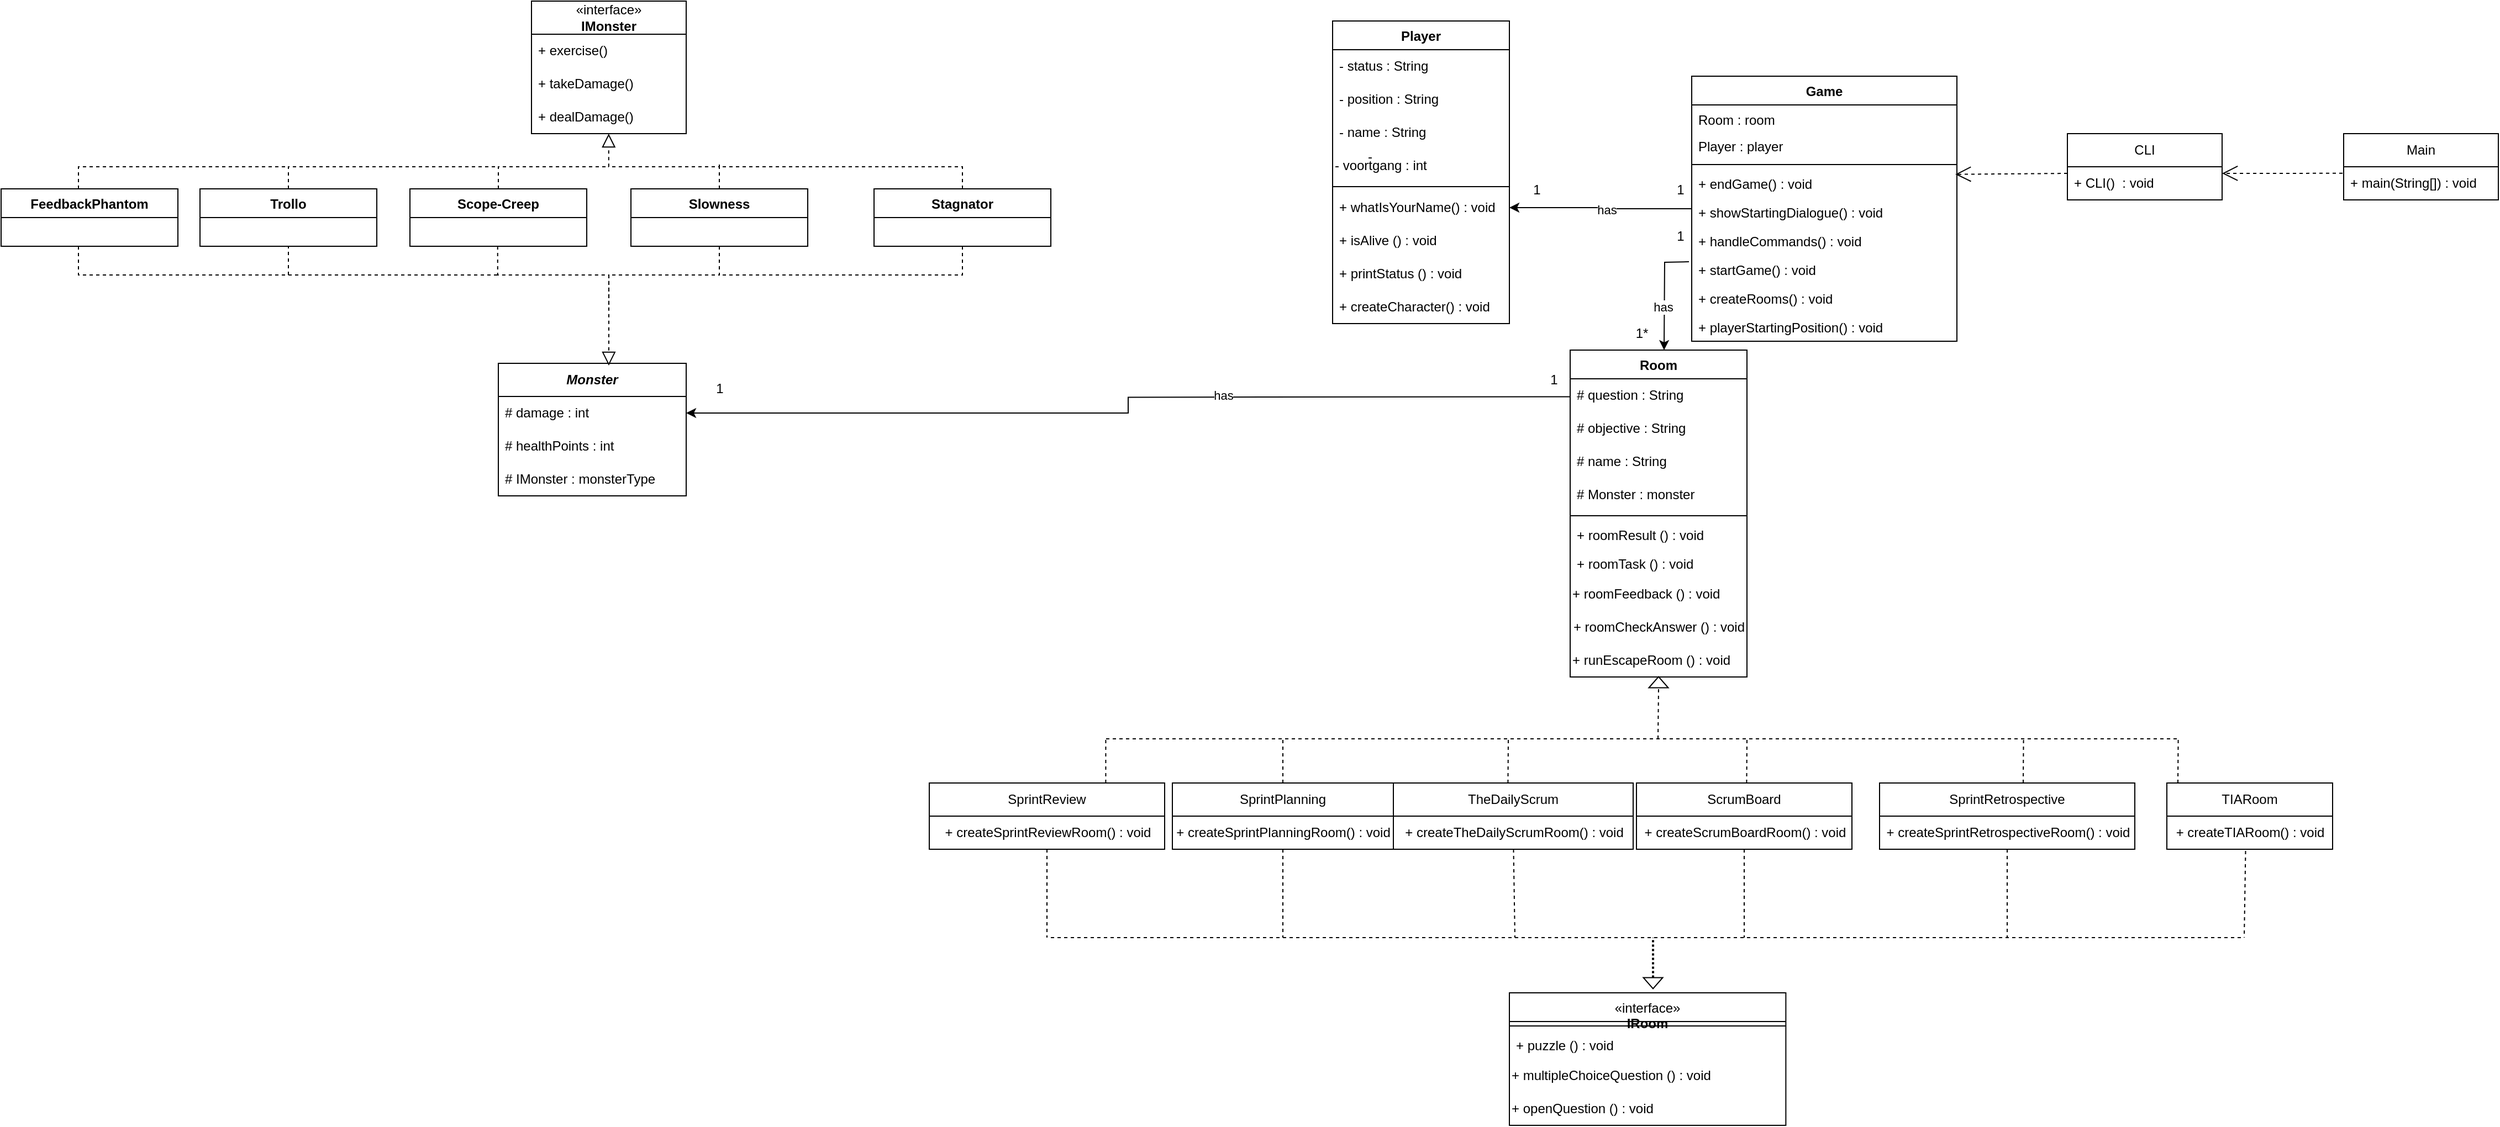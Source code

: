 <mxfile version="27.0.5">
  <diagram name="Pagina-1" id="VtSOnzUudd8y9Q925H_b">
    <mxGraphModel dx="2652" dy="524" grid="1" gridSize="10" guides="1" tooltips="1" connect="1" arrows="0" fold="1" page="1" pageScale="1" pageWidth="827" pageHeight="1169" math="0" shadow="0">
      <root>
        <mxCell id="0" />
        <mxCell id="1" parent="0" />
        <mxCell id="6Pc4zNMwK0PTYb1fQGmR-7" style="edgeStyle=orthogonalEdgeStyle;rounded=0;orthogonalLoop=1;jettySize=auto;html=1;entryX=0.5;entryY=0;entryDx=0;entryDy=0;" parent="1" edge="1">
          <mxGeometry relative="1" as="geometry">
            <mxPoint x="497.5" y="308" as="sourcePoint" />
            <mxPoint x="475" y="388" as="targetPoint" />
          </mxGeometry>
        </mxCell>
        <mxCell id="6Pc4zNMwK0PTYb1fQGmR-8" value="has" style="edgeLabel;html=1;align=center;verticalAlign=middle;resizable=0;points=[];" parent="6Pc4zNMwK0PTYb1fQGmR-7" connectable="0" vertex="1">
          <mxGeometry x="0.227" y="-1" relative="1" as="geometry">
            <mxPoint as="offset" />
          </mxGeometry>
        </mxCell>
        <mxCell id="M6G93N48oKEUmMncm_Kz-9" value="SprintPlanning" style="swimlane;fontStyle=0;childLayout=stackLayout;horizontal=1;startSize=30;horizontalStack=0;resizeParent=1;resizeParentMax=0;resizeLast=0;collapsible=1;marginBottom=0;whiteSpace=wrap;html=1;" parent="1" vertex="1">
          <mxGeometry x="30" y="780" width="200" height="60" as="geometry" />
        </mxCell>
        <mxCell id="nQ_9CxwabLZdQiVAgjJg-39" style="edgeStyle=none;rounded=0;orthogonalLoop=1;jettySize=auto;html=1;endArrow=none;startFill=0;dashed=1;" parent="M6G93N48oKEUmMncm_Kz-9" source="6Pc4zNMwK0PTYb1fQGmR-15" edge="1">
          <mxGeometry relative="1" as="geometry">
            <mxPoint x="100" y="140" as="targetPoint" />
          </mxGeometry>
        </mxCell>
        <mxCell id="6Pc4zNMwK0PTYb1fQGmR-15" value="+ createSprintPlanningRoom() : void" style="text;html=1;align=center;verticalAlign=middle;resizable=0;points=[];autosize=1;strokeColor=none;fillColor=none;" parent="M6G93N48oKEUmMncm_Kz-9" vertex="1">
          <mxGeometry y="30" width="200" height="30" as="geometry" />
        </mxCell>
        <mxCell id="M6G93N48oKEUmMncm_Kz-13" value="TheDailyScrum" style="swimlane;fontStyle=0;childLayout=stackLayout;horizontal=1;startSize=30;horizontalStack=0;resizeParent=1;resizeParentMax=0;resizeLast=0;collapsible=1;marginBottom=0;whiteSpace=wrap;html=1;" parent="1" vertex="1">
          <mxGeometry x="230" y="780" width="217" height="60" as="geometry" />
        </mxCell>
        <mxCell id="nQ_9CxwabLZdQiVAgjJg-40" style="edgeStyle=none;rounded=0;orthogonalLoop=1;jettySize=auto;html=1;endArrow=none;startFill=0;dashed=1;" parent="M6G93N48oKEUmMncm_Kz-13" source="6Pc4zNMwK0PTYb1fQGmR-14" edge="1">
          <mxGeometry relative="1" as="geometry">
            <mxPoint x="110" y="140" as="targetPoint" />
          </mxGeometry>
        </mxCell>
        <mxCell id="6Pc4zNMwK0PTYb1fQGmR-14" value="+ createTheDailyScrumRoom() : void" style="text;html=1;align=center;verticalAlign=middle;resizable=0;points=[];autosize=1;strokeColor=none;fillColor=none;" parent="M6G93N48oKEUmMncm_Kz-13" vertex="1">
          <mxGeometry y="30" width="217" height="30" as="geometry" />
        </mxCell>
        <mxCell id="9scA3aUVWG3uccepCGxa-4" value="«interface»&lt;br&gt;&lt;b&gt;IMonster&lt;/b&gt;" style="swimlane;fontStyle=0;childLayout=stackLayout;horizontal=1;startSize=30;horizontalStack=0;resizeParent=1;resizeParentMax=0;resizeLast=0;collapsible=1;marginBottom=0;whiteSpace=wrap;html=1;" parent="1" vertex="1">
          <mxGeometry x="-550" y="72" width="140" height="120" as="geometry" />
        </mxCell>
        <mxCell id="9scA3aUVWG3uccepCGxa-22" value="+ exercise()" style="text;strokeColor=none;fillColor=none;align=left;verticalAlign=middle;spacingLeft=4;spacingRight=4;overflow=hidden;points=[[0,0.5],[1,0.5]];portConstraint=eastwest;rotatable=0;whiteSpace=wrap;html=1;" parent="9scA3aUVWG3uccepCGxa-4" vertex="1">
          <mxGeometry y="30" width="140" height="30" as="geometry" />
        </mxCell>
        <mxCell id="9scA3aUVWG3uccepCGxa-23" value="+ takeDamage()" style="text;strokeColor=none;fillColor=none;align=left;verticalAlign=middle;spacingLeft=4;spacingRight=4;overflow=hidden;points=[[0,0.5],[1,0.5]];portConstraint=eastwest;rotatable=0;whiteSpace=wrap;html=1;" parent="9scA3aUVWG3uccepCGxa-4" vertex="1">
          <mxGeometry y="60" width="140" height="30" as="geometry" />
        </mxCell>
        <mxCell id="9scA3aUVWG3uccepCGxa-5" value="+ dealDamage()" style="text;strokeColor=none;fillColor=none;align=left;verticalAlign=middle;spacingLeft=4;spacingRight=4;overflow=hidden;points=[[0,0.5],[1,0.5]];portConstraint=eastwest;rotatable=0;whiteSpace=wrap;html=1;" parent="9scA3aUVWG3uccepCGxa-4" vertex="1">
          <mxGeometry y="90" width="140" height="30" as="geometry" />
        </mxCell>
        <mxCell id="M6G93N48oKEUmMncm_Kz-17" value="ScrumBoard" style="swimlane;fontStyle=0;childLayout=stackLayout;horizontal=1;startSize=30;horizontalStack=0;resizeParent=1;resizeParentMax=0;resizeLast=0;collapsible=1;marginBottom=0;whiteSpace=wrap;html=1;" parent="1" vertex="1">
          <mxGeometry x="450" y="780" width="195" height="60" as="geometry" />
        </mxCell>
        <mxCell id="nQ_9CxwabLZdQiVAgjJg-41" style="edgeStyle=none;rounded=0;orthogonalLoop=1;jettySize=auto;html=1;endArrow=none;startFill=0;dashed=1;" parent="M6G93N48oKEUmMncm_Kz-17" source="6Pc4zNMwK0PTYb1fQGmR-18" edge="1">
          <mxGeometry relative="1" as="geometry">
            <mxPoint x="97.5" y="140" as="targetPoint" />
          </mxGeometry>
        </mxCell>
        <mxCell id="6Pc4zNMwK0PTYb1fQGmR-18" value="+ createScrumBoardRoom() : void" style="text;html=1;align=center;verticalAlign=middle;resizable=0;points=[];autosize=1;strokeColor=none;fillColor=none;" parent="M6G93N48oKEUmMncm_Kz-17" vertex="1">
          <mxGeometry y="30" width="195" height="30" as="geometry" />
        </mxCell>
        <mxCell id="VnZpemMuC8JmzGTFe74j-5" value="TIARoom" style="swimlane;fontStyle=0;childLayout=stackLayout;horizontal=1;startSize=30;horizontalStack=0;resizeParent=1;resizeParentMax=0;resizeLast=0;collapsible=1;marginBottom=0;whiteSpace=wrap;html=1;" parent="1" vertex="1">
          <mxGeometry x="930" y="780" width="150" height="60" as="geometry" />
        </mxCell>
        <mxCell id="nQ_9CxwabLZdQiVAgjJg-43" style="edgeStyle=none;rounded=0;orthogonalLoop=1;jettySize=auto;html=1;dashed=1;endArrow=none;startFill=0;exitX=0.475;exitY=1.051;exitDx=0;exitDy=0;exitPerimeter=0;" parent="VnZpemMuC8JmzGTFe74j-5" source="6Pc4zNMwK0PTYb1fQGmR-16" edge="1">
          <mxGeometry relative="1" as="geometry">
            <mxPoint x="70" y="140" as="targetPoint" />
          </mxGeometry>
        </mxCell>
        <mxCell id="6Pc4zNMwK0PTYb1fQGmR-16" value="+ createTIARoom() : void" style="text;html=1;align=center;verticalAlign=middle;resizable=0;points=[];autosize=1;strokeColor=none;fillColor=none;" parent="VnZpemMuC8JmzGTFe74j-5" vertex="1">
          <mxGeometry y="30" width="150" height="30" as="geometry" />
        </mxCell>
        <mxCell id="M6G93N48oKEUmMncm_Kz-34" value="" style="endArrow=none;html=1;rounded=0;dashed=1;" parent="1" edge="1">
          <mxGeometry width="50" height="50" relative="1" as="geometry">
            <mxPoint x="333.71" y="780" as="sourcePoint" />
            <mxPoint x="334" y="740" as="targetPoint" />
          </mxGeometry>
        </mxCell>
        <mxCell id="M6G93N48oKEUmMncm_Kz-21" value="SprintReview" style="swimlane;fontStyle=0;childLayout=stackLayout;horizontal=1;startSize=30;horizontalStack=0;resizeParent=1;resizeParentMax=0;resizeLast=0;collapsible=1;marginBottom=0;whiteSpace=wrap;html=1;" parent="1" vertex="1">
          <mxGeometry x="-190" y="780" width="213" height="60" as="geometry" />
        </mxCell>
        <mxCell id="nQ_9CxwabLZdQiVAgjJg-38" style="edgeStyle=none;rounded=0;orthogonalLoop=1;jettySize=auto;html=1;dashed=1;endArrow=none;startFill=0;" parent="M6G93N48oKEUmMncm_Kz-21" source="6Pc4zNMwK0PTYb1fQGmR-12" edge="1">
          <mxGeometry relative="1" as="geometry">
            <mxPoint x="106.5" y="140" as="targetPoint" />
          </mxGeometry>
        </mxCell>
        <mxCell id="6Pc4zNMwK0PTYb1fQGmR-12" value="+ createSprintReviewRoom() : void" style="text;html=1;align=center;verticalAlign=middle;resizable=0;points=[];autosize=1;strokeColor=none;fillColor=none;" parent="M6G93N48oKEUmMncm_Kz-21" vertex="1">
          <mxGeometry y="30" width="213" height="30" as="geometry" />
        </mxCell>
        <mxCell id="M6G93N48oKEUmMncm_Kz-35" value="" style="endArrow=none;html=1;rounded=0;dashed=1;" parent="1" edge="1">
          <mxGeometry width="50" height="50" relative="1" as="geometry">
            <mxPoint x="549.71" y="780" as="sourcePoint" />
            <mxPoint x="550" y="740" as="targetPoint" />
          </mxGeometry>
        </mxCell>
        <mxCell id="M6G93N48oKEUmMncm_Kz-25" value="SprintRetrospective" style="swimlane;fontStyle=0;childLayout=stackLayout;horizontal=1;startSize=30;horizontalStack=0;resizeParent=1;resizeParentMax=0;resizeLast=0;collapsible=1;marginBottom=0;whiteSpace=wrap;html=1;" parent="1" vertex="1">
          <mxGeometry x="670" y="780" width="231" height="60" as="geometry" />
        </mxCell>
        <mxCell id="nQ_9CxwabLZdQiVAgjJg-42" style="edgeStyle=none;rounded=0;orthogonalLoop=1;jettySize=auto;html=1;dashed=1;endArrow=none;startFill=0;" parent="M6G93N48oKEUmMncm_Kz-25" source="6Pc4zNMwK0PTYb1fQGmR-17" edge="1">
          <mxGeometry relative="1" as="geometry">
            <mxPoint x="115.5" y="140" as="targetPoint" />
          </mxGeometry>
        </mxCell>
        <mxCell id="6Pc4zNMwK0PTYb1fQGmR-17" value="+ createSprintRetrospectiveRoom() : void" style="text;html=1;align=center;verticalAlign=middle;resizable=0;points=[];autosize=1;strokeColor=none;fillColor=none;" parent="M6G93N48oKEUmMncm_Kz-25" vertex="1">
          <mxGeometry y="30" width="231" height="30" as="geometry" />
        </mxCell>
        <mxCell id="M6G93N48oKEUmMncm_Kz-36" value="" style="endArrow=none;html=1;rounded=0;dashed=1;" parent="1" edge="1">
          <mxGeometry width="50" height="50" relative="1" as="geometry">
            <mxPoint x="130" y="780" as="sourcePoint" />
            <mxPoint x="130" y="740" as="targetPoint" />
          </mxGeometry>
        </mxCell>
        <mxCell id="M6G93N48oKEUmMncm_Kz-37" value="" style="endArrow=none;html=1;rounded=0;dashed=1;" parent="1" edge="1">
          <mxGeometry width="50" height="50" relative="1" as="geometry">
            <mxPoint x="-30.29" y="780" as="sourcePoint" />
            <mxPoint x="-30.29" y="740" as="targetPoint" />
          </mxGeometry>
        </mxCell>
        <mxCell id="9scA3aUVWG3uccepCGxa-24" style="edgeStyle=orthogonalEdgeStyle;rounded=0;orthogonalLoop=1;jettySize=auto;html=1;exitX=0.5;exitY=0;exitDx=0;exitDy=0;endArrow=block;endFill=0;dashed=1;strokeWidth=1;endSize=10;entryX=0.499;entryY=1;entryDx=0;entryDy=0;entryPerimeter=0;" parent="1" source="9scA3aUVWG3uccepCGxa-17" target="9scA3aUVWG3uccepCGxa-5" edge="1">
          <mxGeometry relative="1" as="geometry">
            <mxPoint x="-480" y="202" as="targetPoint" />
            <Array as="points">
              <mxPoint x="-380" y="222" />
              <mxPoint x="-480" y="222" />
            </Array>
          </mxGeometry>
        </mxCell>
        <mxCell id="9scA3aUVWG3uccepCGxa-39" style="edgeStyle=orthogonalEdgeStyle;rounded=0;orthogonalLoop=1;jettySize=auto;html=1;exitX=0.5;exitY=1;exitDx=0;exitDy=0;endArrow=none;startFill=0;dashed=1;" parent="1" source="9scA3aUVWG3uccepCGxa-17" edge="1">
          <mxGeometry relative="1" as="geometry">
            <mxPoint x="-480" y="350" as="targetPoint" />
            <Array as="points">
              <mxPoint x="-380" y="320" />
              <mxPoint x="-480" y="320" />
            </Array>
          </mxGeometry>
        </mxCell>
        <mxCell id="9scA3aUVWG3uccepCGxa-17" value="Slowness" style="swimlane;fontStyle=1;align=center;verticalAlign=top;childLayout=stackLayout;horizontal=1;startSize=26;horizontalStack=0;resizeParent=1;resizeParentMax=0;resizeLast=0;collapsible=1;marginBottom=0;whiteSpace=wrap;html=1;" parent="1" vertex="1">
          <mxGeometry x="-460" y="242" width="160" height="52" as="geometry" />
        </mxCell>
        <mxCell id="M6G93N48oKEUmMncm_Kz-39" value="" style="endArrow=none;html=1;rounded=0;dashed=1;" parent="1" edge="1">
          <mxGeometry width="50" height="50" relative="1" as="geometry">
            <mxPoint x="940" y="780" as="sourcePoint" />
            <mxPoint x="940.29" y="740" as="targetPoint" />
          </mxGeometry>
        </mxCell>
        <mxCell id="M6G93N48oKEUmMncm_Kz-40" value="" style="endArrow=none;html=1;rounded=0;dashed=1;" parent="1" edge="1">
          <mxGeometry width="50" height="50" relative="1" as="geometry">
            <mxPoint x="-30" y="740" as="sourcePoint" />
            <mxPoint x="940" y="740" as="targetPoint" />
          </mxGeometry>
        </mxCell>
        <mxCell id="9scA3aUVWG3uccepCGxa-30" style="edgeStyle=orthogonalEdgeStyle;rounded=0;orthogonalLoop=1;jettySize=auto;html=1;exitX=0.5;exitY=0;exitDx=0;exitDy=0;endArrow=none;startFill=0;dashed=1;" parent="1" source="9scA3aUVWG3uccepCGxa-25" edge="1">
          <mxGeometry relative="1" as="geometry">
            <mxPoint x="-480" y="222" as="targetPoint" />
            <Array as="points">
              <mxPoint x="-580" y="222" />
            </Array>
          </mxGeometry>
        </mxCell>
        <mxCell id="9scA3aUVWG3uccepCGxa-25" value="Scope-Creep" style="swimlane;fontStyle=1;align=center;verticalAlign=top;childLayout=stackLayout;horizontal=1;startSize=26;horizontalStack=0;resizeParent=1;resizeParentMax=0;resizeLast=0;collapsible=1;marginBottom=0;whiteSpace=wrap;html=1;" parent="1" vertex="1">
          <mxGeometry x="-660" y="242" width="160" height="52" as="geometry" />
        </mxCell>
        <mxCell id="M6G93N48oKEUmMncm_Kz-45" value="1" style="text;html=1;align=center;verticalAlign=middle;whiteSpace=wrap;rounded=0;" parent="1" vertex="1">
          <mxGeometry x="460" y="270" width="60" height="30" as="geometry" />
        </mxCell>
        <mxCell id="M6G93N48oKEUmMncm_Kz-46" value="1*" style="text;html=1;align=center;verticalAlign=middle;whiteSpace=wrap;rounded=0;" parent="1" vertex="1">
          <mxGeometry x="425" y="358" width="60" height="30" as="geometry" />
        </mxCell>
        <mxCell id="9scA3aUVWG3uccepCGxa-31" value="&lt;b&gt;&lt;i&gt;Monster&lt;/i&gt;&lt;/b&gt;" style="swimlane;fontStyle=0;childLayout=stackLayout;horizontal=1;startSize=30;horizontalStack=0;resizeParent=1;resizeParentMax=0;resizeLast=0;collapsible=1;marginBottom=0;whiteSpace=wrap;html=1;" parent="1" vertex="1">
          <mxGeometry x="-580" y="400" width="170" height="120" as="geometry" />
        </mxCell>
        <mxCell id="9scA3aUVWG3uccepCGxa-32" value="# damage : int" style="text;strokeColor=none;fillColor=none;align=left;verticalAlign=middle;spacingLeft=4;spacingRight=4;overflow=hidden;points=[[0,0.5],[1,0.5]];portConstraint=eastwest;rotatable=0;whiteSpace=wrap;html=1;" parent="9scA3aUVWG3uccepCGxa-31" vertex="1">
          <mxGeometry y="30" width="170" height="30" as="geometry" />
        </mxCell>
        <mxCell id="6Pc4zNMwK0PTYb1fQGmR-39" value="# healthPoints : int" style="text;strokeColor=none;fillColor=none;align=left;verticalAlign=middle;spacingLeft=4;spacingRight=4;overflow=hidden;points=[[0,0.5],[1,0.5]];portConstraint=eastwest;rotatable=0;whiteSpace=wrap;html=1;" parent="9scA3aUVWG3uccepCGxa-31" vertex="1">
          <mxGeometry y="60" width="170" height="30" as="geometry" />
        </mxCell>
        <mxCell id="9scA3aUVWG3uccepCGxa-33" value="# IMonster : monsterType" style="text;strokeColor=none;fillColor=none;align=left;verticalAlign=middle;spacingLeft=4;spacingRight=4;overflow=hidden;points=[[0,0.5],[1,0.5]];portConstraint=eastwest;rotatable=0;whiteSpace=wrap;html=1;" parent="9scA3aUVWG3uccepCGxa-31" vertex="1">
          <mxGeometry y="90" width="170" height="30" as="geometry" />
        </mxCell>
        <mxCell id="9scA3aUVWG3uccepCGxa-36" style="edgeStyle=orthogonalEdgeStyle;rounded=0;orthogonalLoop=1;jettySize=auto;html=1;exitX=0.497;exitY=1.004;exitDx=0;exitDy=0;entryX=0.588;entryY=0.017;entryDx=0;entryDy=0;endArrow=block;endFill=0;endSize=10;exitPerimeter=0;entryPerimeter=0;dashed=1;" parent="1" target="9scA3aUVWG3uccepCGxa-31" edge="1">
          <mxGeometry relative="1" as="geometry">
            <mxPoint x="-580.64" y="294" as="sourcePoint" />
            <Array as="points">
              <mxPoint x="-581" y="320" />
              <mxPoint x="-480" y="320" />
            </Array>
          </mxGeometry>
        </mxCell>
        <mxCell id="M6G93N48oKEUmMncm_Kz-49" value="1" style="text;html=1;align=center;verticalAlign=middle;whiteSpace=wrap;rounded=0;" parent="1" vertex="1">
          <mxGeometry x="330" y="228" width="60" height="30" as="geometry" />
        </mxCell>
        <mxCell id="us1saTNUBqi6wYjdiEv7-2" value="1" style="text;html=1;align=center;verticalAlign=middle;resizable=0;points=[];autosize=1;strokeColor=none;fillColor=none;" parent="1" vertex="1">
          <mxGeometry x="-395" y="408" width="30" height="30" as="geometry" />
        </mxCell>
        <mxCell id="us1saTNUBqi6wYjdiEv7-3" value="1" style="text;html=1;align=center;verticalAlign=middle;resizable=0;points=[];autosize=1;strokeColor=none;fillColor=none;" parent="1" vertex="1">
          <mxGeometry x="360" y="400" width="30" height="30" as="geometry" />
        </mxCell>
        <mxCell id="6Pc4zNMwK0PTYb1fQGmR-21" style="edgeStyle=orthogonalEdgeStyle;rounded=0;orthogonalLoop=1;jettySize=auto;html=1;entryX=1;entryY=0.5;entryDx=0;entryDy=0;" parent="1" target="9scA3aUVWG3uccepCGxa-32" edge="1">
          <mxGeometry relative="1" as="geometry">
            <mxPoint x="390" y="430.24" as="sourcePoint" />
            <mxPoint x="-478.04" y="456.25" as="targetPoint" />
          </mxGeometry>
        </mxCell>
        <mxCell id="6Pc4zNMwK0PTYb1fQGmR-22" value="has" style="edgeLabel;html=1;align=center;verticalAlign=middle;resizable=0;points=[];" parent="6Pc4zNMwK0PTYb1fQGmR-21" connectable="0" vertex="1">
          <mxGeometry x="-0.229" y="-2" relative="1" as="geometry">
            <mxPoint as="offset" />
          </mxGeometry>
        </mxCell>
        <mxCell id="6Pc4zNMwK0PTYb1fQGmR-23" value="CLI" style="swimlane;fontStyle=0;childLayout=stackLayout;horizontal=1;startSize=30;horizontalStack=0;resizeParent=1;resizeParentMax=0;resizeLast=0;collapsible=1;marginBottom=0;whiteSpace=wrap;html=1;" parent="1" vertex="1">
          <mxGeometry x="840" y="192" width="140" height="60" as="geometry" />
        </mxCell>
        <mxCell id="6Pc4zNMwK0PTYb1fQGmR-24" value="+ CLI()&amp;nbsp; : void" style="text;strokeColor=none;fillColor=none;align=left;verticalAlign=middle;spacingLeft=4;spacingRight=4;overflow=hidden;points=[[0,0.5],[1,0.5]];portConstraint=eastwest;rotatable=0;whiteSpace=wrap;html=1;" parent="6Pc4zNMwK0PTYb1fQGmR-23" vertex="1">
          <mxGeometry y="30" width="140" height="30" as="geometry" />
        </mxCell>
        <mxCell id="6Pc4zNMwK0PTYb1fQGmR-27" value="Main" style="swimlane;fontStyle=0;childLayout=stackLayout;horizontal=1;startSize=30;horizontalStack=0;resizeParent=1;resizeParentMax=0;resizeLast=0;collapsible=1;marginBottom=0;whiteSpace=wrap;html=1;" parent="1" vertex="1">
          <mxGeometry x="1090" y="192" width="140" height="60" as="geometry" />
        </mxCell>
        <mxCell id="6Pc4zNMwK0PTYb1fQGmR-28" value="+ main(String[]) : void" style="text;strokeColor=none;fillColor=none;align=left;verticalAlign=middle;spacingLeft=4;spacingRight=4;overflow=hidden;points=[[0,0.5],[1,0.5]];portConstraint=eastwest;rotatable=0;whiteSpace=wrap;html=1;" parent="6Pc4zNMwK0PTYb1fQGmR-27" vertex="1">
          <mxGeometry y="30" width="140" height="30" as="geometry" />
        </mxCell>
        <mxCell id="6Pc4zNMwK0PTYb1fQGmR-31" value="Trollo" style="swimlane;fontStyle=1;align=center;verticalAlign=top;childLayout=stackLayout;horizontal=1;startSize=26;horizontalStack=0;resizeParent=1;resizeParentMax=0;resizeLast=0;collapsible=1;marginBottom=0;whiteSpace=wrap;html=1;" parent="1" vertex="1">
          <mxGeometry x="-850" y="242" width="160" height="52" as="geometry" />
        </mxCell>
        <mxCell id="6Pc4zNMwK0PTYb1fQGmR-32" value="Stagnator" style="swimlane;fontStyle=1;align=center;verticalAlign=top;childLayout=stackLayout;horizontal=1;startSize=26;horizontalStack=0;resizeParent=1;resizeParentMax=0;resizeLast=0;collapsible=1;marginBottom=0;whiteSpace=wrap;html=1;" parent="1" vertex="1">
          <mxGeometry x="-240" y="242" width="160" height="52" as="geometry" />
        </mxCell>
        <mxCell id="6Pc4zNMwK0PTYb1fQGmR-33" value="FeedbackPhantom" style="swimlane;fontStyle=1;align=center;verticalAlign=top;childLayout=stackLayout;horizontal=1;startSize=26;horizontalStack=0;resizeParent=1;resizeParentMax=0;resizeLast=0;collapsible=1;marginBottom=0;whiteSpace=wrap;html=1;" parent="1" vertex="1">
          <mxGeometry x="-1030" y="242" width="160" height="52" as="geometry" />
        </mxCell>
        <mxCell id="6Pc4zNMwK0PTYb1fQGmR-34" style="edgeStyle=orthogonalEdgeStyle;rounded=0;orthogonalLoop=1;jettySize=auto;html=1;exitX=0.5;exitY=0;exitDx=0;exitDy=0;endArrow=none;startFill=0;dashed=1;" parent="1" edge="1">
          <mxGeometry relative="1" as="geometry">
            <mxPoint x="-580" y="222" as="targetPoint" />
            <Array as="points">
              <mxPoint x="-770" y="222" />
            </Array>
            <mxPoint x="-770" y="242" as="sourcePoint" />
          </mxGeometry>
        </mxCell>
        <mxCell id="6Pc4zNMwK0PTYb1fQGmR-35" style="edgeStyle=orthogonalEdgeStyle;rounded=0;orthogonalLoop=1;jettySize=auto;html=1;exitX=0.5;exitY=0;exitDx=0;exitDy=0;endArrow=none;startFill=0;dashed=1;" parent="1" edge="1">
          <mxGeometry relative="1" as="geometry">
            <mxPoint x="-770" y="222" as="targetPoint" />
            <Array as="points">
              <mxPoint x="-960" y="222" />
            </Array>
            <mxPoint x="-960" y="242" as="sourcePoint" />
          </mxGeometry>
        </mxCell>
        <mxCell id="6Pc4zNMwK0PTYb1fQGmR-38" style="edgeStyle=orthogonalEdgeStyle;rounded=0;orthogonalLoop=1;jettySize=auto;html=1;exitX=0.5;exitY=0;exitDx=0;exitDy=0;endArrow=none;startFill=0;dashed=1;" parent="1" edge="1">
          <mxGeometry relative="1" as="geometry">
            <mxPoint x="-380" y="220" as="targetPoint" />
            <Array as="points">
              <mxPoint x="-160" y="222" />
            </Array>
            <mxPoint x="-160" y="242" as="sourcePoint" />
          </mxGeometry>
        </mxCell>
        <mxCell id="6Pc4zNMwK0PTYb1fQGmR-44" value="1" style="text;html=1;align=center;verticalAlign=middle;whiteSpace=wrap;rounded=0;" parent="1" vertex="1">
          <mxGeometry x="460" y="228" width="60" height="30" as="geometry" />
        </mxCell>
        <mxCell id="6Pc4zNMwK0PTYb1fQGmR-45" style="edgeStyle=orthogonalEdgeStyle;rounded=0;orthogonalLoop=1;jettySize=auto;html=1;exitX=0.5;exitY=1;exitDx=0;exitDy=0;endArrow=none;startFill=0;dashed=1;" parent="1" edge="1">
          <mxGeometry relative="1" as="geometry">
            <mxPoint x="-380" y="320" as="targetPoint" />
            <Array as="points">
              <mxPoint x="-160" y="320" />
              <mxPoint x="-260" y="320" />
            </Array>
            <mxPoint x="-160" y="294" as="sourcePoint" />
          </mxGeometry>
        </mxCell>
        <mxCell id="6Pc4zNMwK0PTYb1fQGmR-47" style="edgeStyle=orthogonalEdgeStyle;rounded=0;orthogonalLoop=1;jettySize=auto;html=1;exitX=0.5;exitY=1;exitDx=0;exitDy=0;endArrow=none;startFill=0;dashed=1;" parent="1" edge="1">
          <mxGeometry relative="1" as="geometry">
            <mxPoint x="-580" y="320" as="targetPoint" />
            <Array as="points">
              <mxPoint x="-960" y="320" />
            </Array>
            <mxPoint x="-960" y="294" as="sourcePoint" />
          </mxGeometry>
        </mxCell>
        <mxCell id="nQ_9CxwabLZdQiVAgjJg-1" value="-&amp;nbsp;" style="text;html=1;align=left;verticalAlign=middle;resizable=0;points=[];autosize=1;strokeColor=none;fillColor=none;" parent="1" vertex="1">
          <mxGeometry x="205" y="198" width="30" height="30" as="geometry" />
        </mxCell>
        <mxCell id="nQ_9CxwabLZdQiVAgjJg-4" value="Player" style="swimlane;fontStyle=1;align=center;verticalAlign=top;childLayout=stackLayout;horizontal=1;startSize=26;horizontalStack=0;resizeParent=1;resizeParentMax=0;resizeLast=0;collapsible=1;marginBottom=0;whiteSpace=wrap;html=1;" parent="1" vertex="1">
          <mxGeometry x="175" y="90" width="160" height="274" as="geometry" />
        </mxCell>
        <mxCell id="M6G93N48oKEUmMncm_Kz-6" value="- status : String" style="text;strokeColor=none;fillColor=none;align=left;verticalAlign=middle;spacingLeft=4;spacingRight=4;overflow=hidden;points=[[0,0.5],[1,0.5]];portConstraint=eastwest;rotatable=0;whiteSpace=wrap;html=1;" parent="nQ_9CxwabLZdQiVAgjJg-4" vertex="1">
          <mxGeometry y="26" width="160" height="30" as="geometry" />
        </mxCell>
        <mxCell id="M6G93N48oKEUmMncm_Kz-54" value="- position : String" style="text;strokeColor=none;fillColor=none;align=left;verticalAlign=middle;spacingLeft=4;spacingRight=4;overflow=hidden;points=[[0,0.5],[1,0.5]];portConstraint=eastwest;rotatable=0;whiteSpace=wrap;html=1;" parent="nQ_9CxwabLZdQiVAgjJg-4" vertex="1">
          <mxGeometry y="56" width="160" height="30" as="geometry" />
        </mxCell>
        <mxCell id="xRCfEZV9pLwPp4df7iZx-2" value="- name : String" style="text;strokeColor=none;fillColor=none;align=left;verticalAlign=middle;spacingLeft=4;spacingRight=4;overflow=hidden;points=[[0,0.5],[1,0.5]];portConstraint=eastwest;rotatable=0;whiteSpace=wrap;html=1;" parent="nQ_9CxwabLZdQiVAgjJg-4" vertex="1">
          <mxGeometry y="86" width="160" height="30" as="geometry" />
        </mxCell>
        <mxCell id="nQ_9CxwabLZdQiVAgjJg-3" value="- voortgang : int" style="text;html=1;align=left;verticalAlign=middle;resizable=0;points=[];autosize=1;strokeColor=none;fillColor=none;" parent="nQ_9CxwabLZdQiVAgjJg-4" vertex="1">
          <mxGeometry y="116" width="160" height="30" as="geometry" />
        </mxCell>
        <mxCell id="nQ_9CxwabLZdQiVAgjJg-6" value="" style="line;strokeWidth=1;fillColor=none;align=left;verticalAlign=middle;spacingTop=-1;spacingLeft=3;spacingRight=3;rotatable=0;labelPosition=right;points=[];portConstraint=eastwest;strokeColor=inherit;" parent="nQ_9CxwabLZdQiVAgjJg-4" vertex="1">
          <mxGeometry y="146" width="160" height="8" as="geometry" />
        </mxCell>
        <mxCell id="xRCfEZV9pLwPp4df7iZx-4" value="+ whatIsYourName() : void" style="text;strokeColor=none;fillColor=none;align=left;verticalAlign=middle;spacingLeft=4;spacingRight=4;overflow=hidden;points=[[0,0.5],[1,0.5]];portConstraint=eastwest;rotatable=0;whiteSpace=wrap;html=1;" parent="nQ_9CxwabLZdQiVAgjJg-4" vertex="1">
          <mxGeometry y="154" width="160" height="30" as="geometry" />
        </mxCell>
        <mxCell id="M6G93N48oKEUmMncm_Kz-7" value="+ isAlive () : void" style="text;strokeColor=none;fillColor=none;align=left;verticalAlign=middle;spacingLeft=4;spacingRight=4;overflow=hidden;points=[[0,0.5],[1,0.5]];portConstraint=eastwest;rotatable=0;whiteSpace=wrap;html=1;" parent="nQ_9CxwabLZdQiVAgjJg-4" vertex="1">
          <mxGeometry y="184" width="160" height="30" as="geometry" />
        </mxCell>
        <mxCell id="xRCfEZV9pLwPp4df7iZx-6" value="+ printStatus () : void" style="text;strokeColor=none;fillColor=none;align=left;verticalAlign=middle;spacingLeft=4;spacingRight=4;overflow=hidden;points=[[0,0.5],[1,0.5]];portConstraint=eastwest;rotatable=0;whiteSpace=wrap;html=1;" parent="nQ_9CxwabLZdQiVAgjJg-4" vertex="1">
          <mxGeometry y="214" width="160" height="30" as="geometry" />
        </mxCell>
        <mxCell id="xRCfEZV9pLwPp4df7iZx-3" value="+ createCharacter() : void" style="text;strokeColor=none;fillColor=none;align=left;verticalAlign=middle;spacingLeft=4;spacingRight=4;overflow=hidden;points=[[0,0.5],[1,0.5]];portConstraint=eastwest;rotatable=0;whiteSpace=wrap;html=1;" parent="nQ_9CxwabLZdQiVAgjJg-4" vertex="1">
          <mxGeometry y="244" width="160" height="30" as="geometry" />
        </mxCell>
        <mxCell id="Akg81NPtpE0whsAvGzxE-15" style="edgeStyle=orthogonalEdgeStyle;rounded=0;orthogonalLoop=1;jettySize=auto;html=1;entryX=1;entryY=0.5;entryDx=0;entryDy=0;" parent="1" source="Akg81NPtpE0whsAvGzxE-1" target="xRCfEZV9pLwPp4df7iZx-4" edge="1">
          <mxGeometry relative="1" as="geometry" />
        </mxCell>
        <mxCell id="Akg81NPtpE0whsAvGzxE-16" value="has" style="edgeLabel;html=1;align=center;verticalAlign=middle;resizable=0;points=[];" parent="Akg81NPtpE0whsAvGzxE-15" vertex="1" connectable="0">
          <mxGeometry x="-0.061" y="1" relative="1" as="geometry">
            <mxPoint x="1" as="offset" />
          </mxGeometry>
        </mxCell>
        <mxCell id="Akg81NPtpE0whsAvGzxE-1" value="Game" style="swimlane;fontStyle=1;align=center;verticalAlign=top;childLayout=stackLayout;horizontal=1;startSize=26;horizontalStack=0;resizeParent=1;resizeParentMax=0;resizeLast=0;collapsible=1;marginBottom=0;whiteSpace=wrap;html=1;" parent="1" vertex="1">
          <mxGeometry x="500" y="140" width="240" height="240" as="geometry" />
        </mxCell>
        <mxCell id="Akg81NPtpE0whsAvGzxE-2" value="Room : room" style="text;strokeColor=none;fillColor=none;align=left;verticalAlign=top;spacingLeft=4;spacingRight=4;overflow=hidden;rotatable=0;points=[[0,0.5],[1,0.5]];portConstraint=eastwest;whiteSpace=wrap;html=1;" parent="Akg81NPtpE0whsAvGzxE-1" vertex="1">
          <mxGeometry y="26" width="240" height="24" as="geometry" />
        </mxCell>
        <mxCell id="Akg81NPtpE0whsAvGzxE-5" value="Player : player" style="text;strokeColor=none;fillColor=none;align=left;verticalAlign=top;spacingLeft=4;spacingRight=4;overflow=hidden;rotatable=0;points=[[0,0.5],[1,0.5]];portConstraint=eastwest;whiteSpace=wrap;html=1;" parent="Akg81NPtpE0whsAvGzxE-1" vertex="1">
          <mxGeometry y="50" width="240" height="26" as="geometry" />
        </mxCell>
        <mxCell id="Akg81NPtpE0whsAvGzxE-3" value="" style="line;strokeWidth=1;fillColor=none;align=left;verticalAlign=middle;spacingTop=-1;spacingLeft=3;spacingRight=3;rotatable=0;labelPosition=right;points=[];portConstraint=eastwest;strokeColor=inherit;" parent="Akg81NPtpE0whsAvGzxE-1" vertex="1">
          <mxGeometry y="76" width="240" height="8" as="geometry" />
        </mxCell>
        <mxCell id="Akg81NPtpE0whsAvGzxE-4" value="+ endGame() : void" style="text;strokeColor=none;fillColor=none;align=left;verticalAlign=top;spacingLeft=4;spacingRight=4;overflow=hidden;rotatable=0;points=[[0,0.5],[1,0.5]];portConstraint=eastwest;whiteSpace=wrap;html=1;" parent="Akg81NPtpE0whsAvGzxE-1" vertex="1">
          <mxGeometry y="84" width="240" height="26" as="geometry" />
        </mxCell>
        <mxCell id="Akg81NPtpE0whsAvGzxE-6" value="+ showStartingDialogue() : void" style="text;strokeColor=none;fillColor=none;align=left;verticalAlign=top;spacingLeft=4;spacingRight=4;overflow=hidden;rotatable=0;points=[[0,0.5],[1,0.5]];portConstraint=eastwest;whiteSpace=wrap;html=1;" parent="Akg81NPtpE0whsAvGzxE-1" vertex="1">
          <mxGeometry y="110" width="240" height="26" as="geometry" />
        </mxCell>
        <mxCell id="Akg81NPtpE0whsAvGzxE-7" value="+ handleCommands() : void" style="text;strokeColor=none;fillColor=none;align=left;verticalAlign=top;spacingLeft=4;spacingRight=4;overflow=hidden;rotatable=0;points=[[0,0.5],[1,0.5]];portConstraint=eastwest;whiteSpace=wrap;html=1;" parent="Akg81NPtpE0whsAvGzxE-1" vertex="1">
          <mxGeometry y="136" width="240" height="26" as="geometry" />
        </mxCell>
        <mxCell id="Akg81NPtpE0whsAvGzxE-8" value="+ startGame() : void" style="text;strokeColor=none;fillColor=none;align=left;verticalAlign=top;spacingLeft=4;spacingRight=4;overflow=hidden;rotatable=0;points=[[0,0.5],[1,0.5]];portConstraint=eastwest;whiteSpace=wrap;html=1;" parent="Akg81NPtpE0whsAvGzxE-1" vertex="1">
          <mxGeometry y="162" width="240" height="26" as="geometry" />
        </mxCell>
        <mxCell id="Akg81NPtpE0whsAvGzxE-9" value="+ createRooms() : void" style="text;strokeColor=none;fillColor=none;align=left;verticalAlign=top;spacingLeft=4;spacingRight=4;overflow=hidden;rotatable=0;points=[[0,0.5],[1,0.5]];portConstraint=eastwest;whiteSpace=wrap;html=1;" parent="Akg81NPtpE0whsAvGzxE-1" vertex="1">
          <mxGeometry y="188" width="240" height="26" as="geometry" />
        </mxCell>
        <mxCell id="Akg81NPtpE0whsAvGzxE-12" value="+ playerStartingPosition() : void" style="text;strokeColor=none;fillColor=none;align=left;verticalAlign=top;spacingLeft=4;spacingRight=4;overflow=hidden;rotatable=0;points=[[0,0.5],[1,0.5]];portConstraint=eastwest;whiteSpace=wrap;html=1;" parent="Akg81NPtpE0whsAvGzxE-1" vertex="1">
          <mxGeometry y="214" width="240" height="26" as="geometry" />
        </mxCell>
        <mxCell id="nQ_9CxwabLZdQiVAgjJg-9" value="Room" style="swimlane;fontStyle=1;align=center;verticalAlign=top;childLayout=stackLayout;horizontal=1;startSize=26;horizontalStack=0;resizeParent=1;resizeParentMax=0;resizeLast=0;collapsible=1;marginBottom=0;whiteSpace=wrap;html=1;" parent="1" vertex="1">
          <mxGeometry x="390" y="388" width="160" height="296" as="geometry" />
        </mxCell>
        <mxCell id="VnZpemMuC8JmzGTFe74j-2" value="# question : String" style="text;strokeColor=none;fillColor=none;align=left;verticalAlign=middle;spacingLeft=4;spacingRight=4;overflow=hidden;points=[[0,0.5],[1,0.5]];portConstraint=eastwest;rotatable=0;whiteSpace=wrap;html=1;" parent="nQ_9CxwabLZdQiVAgjJg-9" vertex="1">
          <mxGeometry y="26" width="160" height="30" as="geometry" />
        </mxCell>
        <mxCell id="VnZpemMuC8JmzGTFe74j-3" value="# objective : String" style="text;strokeColor=none;fillColor=none;align=left;verticalAlign=middle;spacingLeft=4;spacingRight=4;overflow=hidden;points=[[0,0.5],[1,0.5]];portConstraint=eastwest;rotatable=0;whiteSpace=wrap;html=1;" parent="nQ_9CxwabLZdQiVAgjJg-9" vertex="1">
          <mxGeometry y="56" width="160" height="30" as="geometry" />
        </mxCell>
        <mxCell id="M6G93N48oKEUmMncm_Kz-43" value="# name : String" style="text;strokeColor=none;fillColor=none;align=left;verticalAlign=middle;spacingLeft=4;spacingRight=4;overflow=hidden;points=[[0,0.5],[1,0.5]];portConstraint=eastwest;rotatable=0;whiteSpace=wrap;html=1;" parent="nQ_9CxwabLZdQiVAgjJg-9" vertex="1">
          <mxGeometry y="86" width="160" height="30" as="geometry" />
        </mxCell>
        <mxCell id="VnZpemMuC8JmzGTFe74j-4" value="# Monster : monster" style="text;strokeColor=none;fillColor=none;align=left;verticalAlign=middle;spacingLeft=4;spacingRight=4;overflow=hidden;points=[[0,0.5],[1,0.5]];portConstraint=eastwest;rotatable=0;whiteSpace=wrap;html=1;" parent="nQ_9CxwabLZdQiVAgjJg-9" vertex="1">
          <mxGeometry y="116" width="160" height="30" as="geometry" />
        </mxCell>
        <mxCell id="nQ_9CxwabLZdQiVAgjJg-11" value="" style="line;strokeWidth=1;fillColor=none;align=left;verticalAlign=middle;spacingTop=-1;spacingLeft=3;spacingRight=3;rotatable=0;labelPosition=right;points=[];portConstraint=eastwest;strokeColor=inherit;" parent="nQ_9CxwabLZdQiVAgjJg-9" vertex="1">
          <mxGeometry y="146" width="160" height="8" as="geometry" />
        </mxCell>
        <mxCell id="Akg81NPtpE0whsAvGzxE-10" value="+ roomResult () : void" style="text;strokeColor=none;fillColor=none;align=left;verticalAlign=top;spacingLeft=4;spacingRight=4;overflow=hidden;rotatable=0;points=[[0,0.5],[1,0.5]];portConstraint=eastwest;whiteSpace=wrap;html=1;" parent="nQ_9CxwabLZdQiVAgjJg-9" vertex="1">
          <mxGeometry y="154" width="160" height="26" as="geometry" />
        </mxCell>
        <mxCell id="Akg81NPtpE0whsAvGzxE-11" value="+ roomTask () : void" style="text;strokeColor=none;fillColor=none;align=left;verticalAlign=top;spacingLeft=4;spacingRight=4;overflow=hidden;rotatable=0;points=[[0,0.5],[1,0.5]];portConstraint=eastwest;whiteSpace=wrap;html=1;" parent="nQ_9CxwabLZdQiVAgjJg-9" vertex="1">
          <mxGeometry y="180" width="160" height="26" as="geometry" />
        </mxCell>
        <mxCell id="nQ_9CxwabLZdQiVAgjJg-13" value="+ roomFeedback () : void" style="text;html=1;align=left;verticalAlign=middle;resizable=0;points=[];autosize=1;strokeColor=none;fillColor=none;" parent="nQ_9CxwabLZdQiVAgjJg-9" vertex="1">
          <mxGeometry y="206" width="160" height="30" as="geometry" />
        </mxCell>
        <mxCell id="nQ_9CxwabLZdQiVAgjJg-14" value="+ roomCheckAnswer () : void" style="text;html=1;align=center;verticalAlign=middle;resizable=0;points=[];autosize=1;strokeColor=none;fillColor=none;" parent="nQ_9CxwabLZdQiVAgjJg-9" vertex="1">
          <mxGeometry y="236" width="160" height="30" as="geometry" />
        </mxCell>
        <mxCell id="nQ_9CxwabLZdQiVAgjJg-15" value="+ runEscapeRoom () : void" style="text;html=1;align=left;verticalAlign=middle;resizable=0;points=[];autosize=1;strokeColor=none;fillColor=none;" parent="nQ_9CxwabLZdQiVAgjJg-9" vertex="1">
          <mxGeometry y="266" width="160" height="30" as="geometry" />
        </mxCell>
        <mxCell id="Akg81NPtpE0whsAvGzxE-13" value="" style="endArrow=none;html=1;rounded=0;entryX=0;entryY=0.5;entryDx=0;entryDy=0;" parent="1" source="M6G93N48oKEUmMncm_Kz-33" edge="1">
          <mxGeometry width="50" height="50" relative="1" as="geometry">
            <mxPoint x="469.5" y="740" as="sourcePoint" />
            <mxPoint x="469.5" y="690" as="targetPoint" />
          </mxGeometry>
        </mxCell>
        <mxCell id="Akg81NPtpE0whsAvGzxE-14" value="" style="endArrow=none;html=1;rounded=0;entryX=0;entryY=0.5;entryDx=0;entryDy=0;dashed=1;" parent="1" target="M6G93N48oKEUmMncm_Kz-33" edge="1">
          <mxGeometry width="50" height="50" relative="1" as="geometry">
            <mxPoint x="469.5" y="740" as="sourcePoint" />
            <mxPoint x="469.5" y="690" as="targetPoint" />
          </mxGeometry>
        </mxCell>
        <mxCell id="M6G93N48oKEUmMncm_Kz-33" value="" style="triangle;whiteSpace=wrap;html=1;rotation=-90;" parent="1" vertex="1">
          <mxGeometry x="465" y="680" width="10" height="17.5" as="geometry" />
        </mxCell>
        <mxCell id="nQ_9CxwabLZdQiVAgjJg-17" value="&lt;span style=&quot;font-weight: 400;&quot;&gt;«interface»&lt;/span&gt;&lt;br style=&quot;font-weight: 400;&quot;&gt;&lt;b&gt;IRoom&lt;/b&gt;" style="swimlane;fontStyle=1;align=center;verticalAlign=top;childLayout=stackLayout;horizontal=1;startSize=26;horizontalStack=0;resizeParent=1;resizeParentMax=0;resizeLast=0;collapsible=1;marginBottom=0;whiteSpace=wrap;html=1;" parent="1" vertex="1">
          <mxGeometry x="335" y="970" width="250.19" height="120" as="geometry" />
        </mxCell>
        <mxCell id="nQ_9CxwabLZdQiVAgjJg-19" value="" style="line;strokeWidth=1;fillColor=none;align=left;verticalAlign=middle;spacingTop=-1;spacingLeft=3;spacingRight=3;rotatable=0;labelPosition=right;points=[];portConstraint=eastwest;strokeColor=inherit;" parent="nQ_9CxwabLZdQiVAgjJg-17" vertex="1">
          <mxGeometry y="26" width="250.19" height="8" as="geometry" />
        </mxCell>
        <mxCell id="nQ_9CxwabLZdQiVAgjJg-20" value="+ puzzle () : void" style="text;strokeColor=none;fillColor=none;align=left;verticalAlign=top;spacingLeft=4;spacingRight=4;overflow=hidden;rotatable=0;points=[[0,0.5],[1,0.5]];portConstraint=eastwest;whiteSpace=wrap;html=1;" parent="nQ_9CxwabLZdQiVAgjJg-17" vertex="1">
          <mxGeometry y="34" width="250.19" height="26" as="geometry" />
        </mxCell>
        <mxCell id="nQ_9CxwabLZdQiVAgjJg-21" value="+ multipleChoiceQuestion () : void" style="text;html=1;align=left;verticalAlign=middle;resizable=0;points=[];autosize=1;strokeColor=none;fillColor=none;" parent="nQ_9CxwabLZdQiVAgjJg-17" vertex="1">
          <mxGeometry y="60" width="250.19" height="30" as="geometry" />
        </mxCell>
        <mxCell id="nQ_9CxwabLZdQiVAgjJg-22" value="+ openQuestion () : void" style="text;html=1;align=left;verticalAlign=middle;resizable=0;points=[];autosize=1;strokeColor=none;fillColor=none;" parent="nQ_9CxwabLZdQiVAgjJg-17" vertex="1">
          <mxGeometry y="90" width="250.19" height="30" as="geometry" />
        </mxCell>
        <mxCell id="Akg81NPtpE0whsAvGzxE-17" value="" style="endArrow=none;html=1;rounded=0;exitX=0.5;exitY=0;exitDx=0;exitDy=0;" parent="1" source="M6G93N48oKEUmMncm_Kz-9" edge="1">
          <mxGeometry width="50" height="50" relative="1" as="geometry">
            <mxPoint x="129.67" y="820" as="sourcePoint" />
            <mxPoint x="129.67" y="780" as="targetPoint" />
          </mxGeometry>
        </mxCell>
        <mxCell id="Akg81NPtpE0whsAvGzxE-20" value="" style="endArrow=none;html=1;rounded=0;dashed=1;" parent="1" edge="1">
          <mxGeometry width="50" height="50" relative="1" as="geometry">
            <mxPoint x="800" y="780" as="sourcePoint" />
            <mxPoint x="800.29" y="740" as="targetPoint" />
          </mxGeometry>
        </mxCell>
        <mxCell id="nQ_9CxwabLZdQiVAgjJg-27" value="" style="endArrow=none;html=1;rounded=0;dashed=1;" parent="1" edge="1">
          <mxGeometry width="50" height="50" relative="1" as="geometry">
            <mxPoint x="-80" y="920" as="sourcePoint" />
            <mxPoint x="1000" y="920" as="targetPoint" />
            <Array as="points">
              <mxPoint x="460" y="920" />
            </Array>
          </mxGeometry>
        </mxCell>
        <mxCell id="Akg81NPtpE0whsAvGzxE-21" value="" style="endArrow=none;dashed=1;html=1;rounded=0;" parent="1" edge="1">
          <mxGeometry width="50" height="50" relative="1" as="geometry">
            <mxPoint x="-770" y="320" as="sourcePoint" />
            <mxPoint x="-770" y="294" as="targetPoint" />
          </mxGeometry>
        </mxCell>
        <mxCell id="Akg81NPtpE0whsAvGzxE-23" value="" style="triangle;whiteSpace=wrap;html=1;rotation=90;" parent="1" vertex="1">
          <mxGeometry x="460" y="952.5" width="10" height="17.5" as="geometry" />
        </mxCell>
        <mxCell id="Akg81NPtpE0whsAvGzxE-24" value="" style="endArrow=none;dashed=1;html=1;strokeWidth=2;rounded=0;exitX=0;exitY=0.5;exitDx=0;exitDy=0;dashPattern=1 1;" parent="1" source="Akg81NPtpE0whsAvGzxE-23" edge="1">
          <mxGeometry width="50" height="50" relative="1" as="geometry">
            <mxPoint x="465" y="932.5" as="sourcePoint" />
            <mxPoint x="465" y="920" as="targetPoint" />
          </mxGeometry>
        </mxCell>
        <mxCell id="Akg81NPtpE0whsAvGzxE-27" value="" style="endArrow=open;endSize=12;dashed=1;html=1;rounded=0;entryX=0.994;entryY=0.187;entryDx=0;entryDy=0;entryPerimeter=0;" parent="1" target="Akg81NPtpE0whsAvGzxE-4" edge="1">
          <mxGeometry width="160" relative="1" as="geometry">
            <mxPoint x="840" y="228" as="sourcePoint" />
            <mxPoint x="750" y="228" as="targetPoint" />
          </mxGeometry>
        </mxCell>
        <mxCell id="Akg81NPtpE0whsAvGzxE-29" value="" style="endArrow=open;endSize=12;dashed=1;html=1;rounded=0;exitX=-0.007;exitY=0.197;exitDx=0;exitDy=0;exitPerimeter=0;" parent="1" source="6Pc4zNMwK0PTYb1fQGmR-28" edge="1">
          <mxGeometry width="160" relative="1" as="geometry">
            <mxPoint x="1080" y="228" as="sourcePoint" />
            <mxPoint x="980" y="228" as="targetPoint" />
          </mxGeometry>
        </mxCell>
      </root>
    </mxGraphModel>
  </diagram>
</mxfile>
